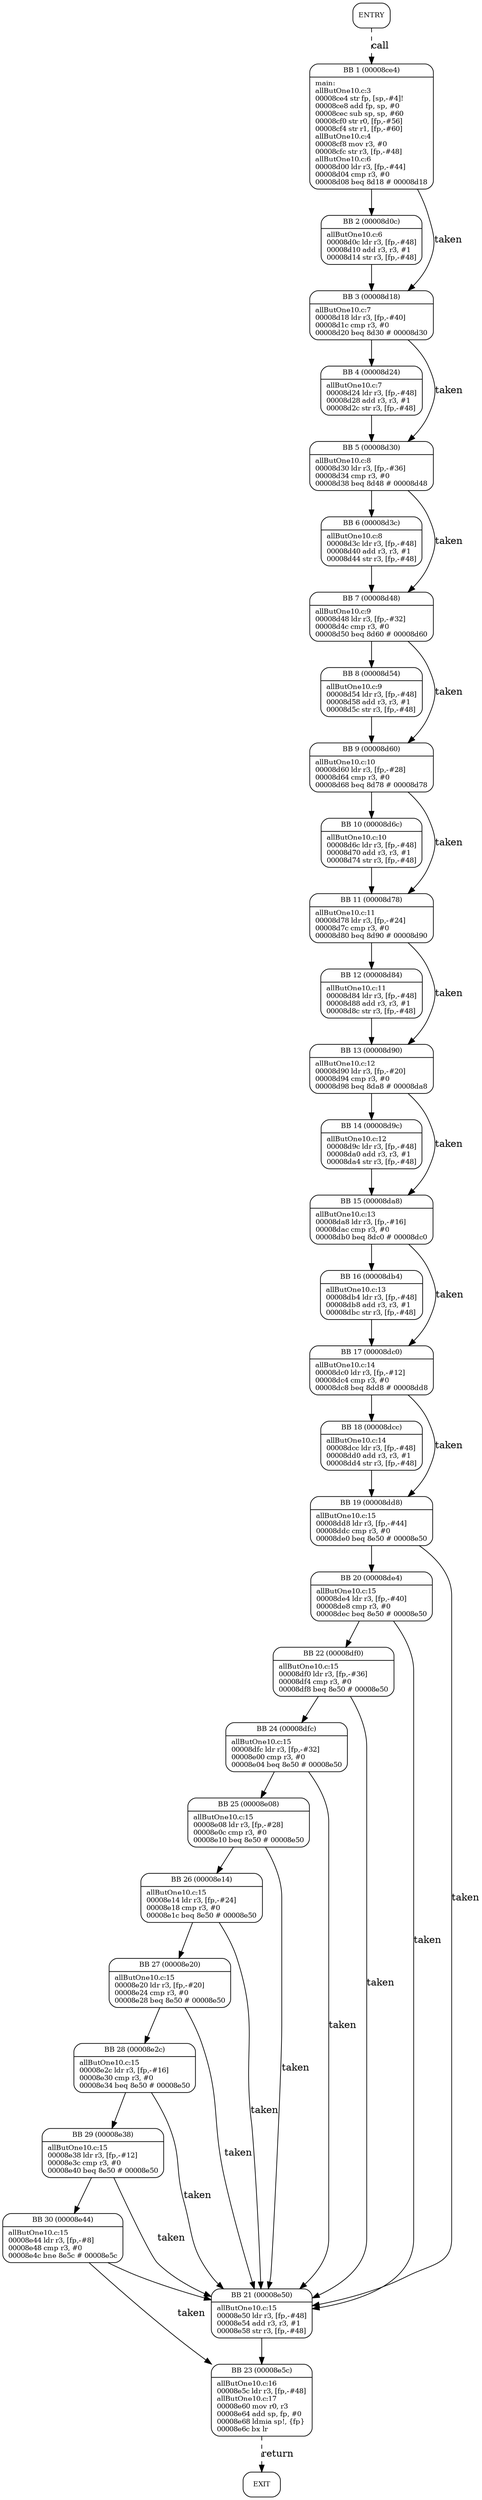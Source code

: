 digraph main{
node [shape=Mrecord, labeljust=l, fontsize=10];
	"0" [label="ENTRY"]
	"0" -> "1" [label="call", style=dashed, weight=2];
	"1" [label="{BB 1 (00008ce4) | main:\lallButOne10.c:3\l00008ce4    str fp, [sp,-#4]!\l00008ce8    add fp, sp, #0\l00008cec    sub sp, sp, #60\l00008cf0    str r0, [fp,-#56]\l00008cf4    str r1, [fp,-#60]\lallButOne10.c:4\l00008cf8    mov r3, #0\l00008cfc    str r3, [fp,-#48]\lallButOne10.c:6\l00008d00    ldr r3, [fp,-#44]\l00008d04    cmp r3, #0\l00008d08    beq 8d18    # 00008d18\l }"]
	"1" -> "2" [weight=4];
	"1" -> "3" [label="taken", weight=3];
	"2" [label="{BB 2 (00008d0c) | allButOne10.c:6\l00008d0c    ldr r3, [fp,-#48]\l00008d10    add r3, r3, #1\l00008d14    str r3, [fp,-#48]\l }"]
	"2" -> "3" [weight=4];
	"3" [label="{BB 3 (00008d18) | allButOne10.c:7\l00008d18    ldr r3, [fp,-#40]\l00008d1c    cmp r3, #0\l00008d20    beq 8d30    # 00008d30\l }"]
	"3" -> "4" [weight=4];
	"3" -> "5" [label="taken", weight=3];
	"4" [label="{BB 4 (00008d24) | allButOne10.c:7\l00008d24    ldr r3, [fp,-#48]\l00008d28    add r3, r3, #1\l00008d2c    str r3, [fp,-#48]\l }"]
	"4" -> "5" [weight=4];
	"5" [label="{BB 5 (00008d30) | allButOne10.c:8\l00008d30    ldr r3, [fp,-#36]\l00008d34    cmp r3, #0\l00008d38    beq 8d48    # 00008d48\l }"]
	"5" -> "6" [weight=4];
	"5" -> "7" [label="taken", weight=3];
	"6" [label="{BB 6 (00008d3c) | allButOne10.c:8\l00008d3c    ldr r3, [fp,-#48]\l00008d40    add r3, r3, #1\l00008d44    str r3, [fp,-#48]\l }"]
	"6" -> "7" [weight=4];
	"7" [label="{BB 7 (00008d48) | allButOne10.c:9\l00008d48    ldr r3, [fp,-#32]\l00008d4c    cmp r3, #0\l00008d50    beq 8d60    # 00008d60\l }"]
	"7" -> "8" [weight=4];
	"7" -> "9" [label="taken", weight=3];
	"8" [label="{BB 8 (00008d54) | allButOne10.c:9\l00008d54    ldr r3, [fp,-#48]\l00008d58    add r3, r3, #1\l00008d5c    str r3, [fp,-#48]\l }"]
	"8" -> "9" [weight=4];
	"9" [label="{BB 9 (00008d60) | allButOne10.c:10\l00008d60    ldr r3, [fp,-#28]\l00008d64    cmp r3, #0\l00008d68    beq 8d78    # 00008d78\l }"]
	"9" -> "10" [weight=4];
	"9" -> "11" [label="taken", weight=3];
	"10" [label="{BB 10 (00008d6c) | allButOne10.c:10\l00008d6c    ldr r3, [fp,-#48]\l00008d70    add r3, r3, #1\l00008d74    str r3, [fp,-#48]\l }"]
	"10" -> "11" [weight=4];
	"11" [label="{BB 11 (00008d78) | allButOne10.c:11\l00008d78    ldr r3, [fp,-#24]\l00008d7c    cmp r3, #0\l00008d80    beq 8d90    # 00008d90\l }"]
	"11" -> "12" [weight=4];
	"11" -> "13" [label="taken", weight=3];
	"12" [label="{BB 12 (00008d84) | allButOne10.c:11\l00008d84    ldr r3, [fp,-#48]\l00008d88    add r3, r3, #1\l00008d8c    str r3, [fp,-#48]\l }"]
	"12" -> "13" [weight=4];
	"13" [label="{BB 13 (00008d90) | allButOne10.c:12\l00008d90    ldr r3, [fp,-#20]\l00008d94    cmp r3, #0\l00008d98    beq 8da8    # 00008da8\l }"]
	"13" -> "14" [weight=4];
	"13" -> "15" [label="taken", weight=3];
	"14" [label="{BB 14 (00008d9c) | allButOne10.c:12\l00008d9c    ldr r3, [fp,-#48]\l00008da0    add r3, r3, #1\l00008da4    str r3, [fp,-#48]\l }"]
	"14" -> "15" [weight=4];
	"15" [label="{BB 15 (00008da8) | allButOne10.c:13\l00008da8    ldr r3, [fp,-#16]\l00008dac    cmp r3, #0\l00008db0    beq 8dc0    # 00008dc0\l }"]
	"15" -> "16" [weight=4];
	"15" -> "17" [label="taken", weight=3];
	"16" [label="{BB 16 (00008db4) | allButOne10.c:13\l00008db4    ldr r3, [fp,-#48]\l00008db8    add r3, r3, #1\l00008dbc    str r3, [fp,-#48]\l }"]
	"16" -> "17" [weight=4];
	"17" [label="{BB 17 (00008dc0) | allButOne10.c:14\l00008dc0    ldr r3, [fp,-#12]\l00008dc4    cmp r3, #0\l00008dc8    beq 8dd8    # 00008dd8\l }"]
	"17" -> "18" [weight=4];
	"17" -> "19" [label="taken", weight=3];
	"18" [label="{BB 18 (00008dcc) | allButOne10.c:14\l00008dcc    ldr r3, [fp,-#48]\l00008dd0    add r3, r3, #1\l00008dd4    str r3, [fp,-#48]\l }"]
	"18" -> "19" [weight=4];
	"19" [label="{BB 19 (00008dd8) | allButOne10.c:15\l00008dd8    ldr r3, [fp,-#44]\l00008ddc    cmp r3, #0\l00008de0    beq 8e50    # 00008e50\l }"]
	"19" -> "20" [weight=4];
	"19" -> "21" [label="taken", weight=3];
	"20" [label="{BB 20 (00008de4) | allButOne10.c:15\l00008de4    ldr r3, [fp,-#40]\l00008de8    cmp r3, #0\l00008dec    beq 8e50    # 00008e50\l }"]
	"20" -> "22" [weight=4];
	"20" -> "21" [label="taken", weight=3];
	"21" [label="{BB 21 (00008e50) | allButOne10.c:15\l00008e50    ldr r3, [fp,-#48]\l00008e54    add r3, r3, #1\l00008e58    str r3, [fp,-#48]\l }"]
	"21" -> "23" [weight=4];
	"22" [label="{BB 22 (00008df0) | allButOne10.c:15\l00008df0    ldr r3, [fp,-#36]\l00008df4    cmp r3, #0\l00008df8    beq 8e50    # 00008e50\l }"]
	"22" -> "24" [weight=4];
	"22" -> "21" [label="taken", weight=3];
	"23" [label="{BB 23 (00008e5c) | allButOne10.c:16\l00008e5c    ldr r3, [fp,-#48]\lallButOne10.c:17\l00008e60    mov r0, r3\l00008e64    add sp, fp, #0\l00008e68    ldmia sp!, \{fp\}\l00008e6c    bx lr\l }"]
	"23" -> "31" [label="return", style=dashed, weight=2];
	"24" [label="{BB 24 (00008dfc) | allButOne10.c:15\l00008dfc    ldr r3, [fp,-#32]\l00008e00    cmp r3, #0\l00008e04    beq 8e50    # 00008e50\l }"]
	"24" -> "25" [weight=4];
	"24" -> "21" [label="taken", weight=3];
	"25" [label="{BB 25 (00008e08) | allButOne10.c:15\l00008e08    ldr r3, [fp,-#28]\l00008e0c    cmp r3, #0\l00008e10    beq 8e50    # 00008e50\l }"]
	"25" -> "26" [weight=4];
	"25" -> "21" [label="taken", weight=3];
	"26" [label="{BB 26 (00008e14) | allButOne10.c:15\l00008e14    ldr r3, [fp,-#24]\l00008e18    cmp r3, #0\l00008e1c    beq 8e50    # 00008e50\l }"]
	"26" -> "27" [weight=4];
	"26" -> "21" [label="taken", weight=3];
	"27" [label="{BB 27 (00008e20) | allButOne10.c:15\l00008e20    ldr r3, [fp,-#20]\l00008e24    cmp r3, #0\l00008e28    beq 8e50    # 00008e50\l }"]
	"27" -> "28" [weight=4];
	"27" -> "21" [label="taken", weight=3];
	"28" [label="{BB 28 (00008e2c) | allButOne10.c:15\l00008e2c    ldr r3, [fp,-#16]\l00008e30    cmp r3, #0\l00008e34    beq 8e50    # 00008e50\l }"]
	"28" -> "29" [weight=4];
	"28" -> "21" [label="taken", weight=3];
	"29" [label="{BB 29 (00008e38) | allButOne10.c:15\l00008e38    ldr r3, [fp,-#12]\l00008e3c    cmp r3, #0\l00008e40    beq 8e50    # 00008e50\l }"]
	"29" -> "30" [weight=4];
	"29" -> "21" [label="taken", weight=3];
	"30" [label="{BB 30 (00008e44) | allButOne10.c:15\l00008e44    ldr r3, [fp,-#8]\l00008e48    cmp r3, #0\l00008e4c    bne 8e5c    # 00008e5c\l }"]
	"30" -> "21" [weight=4];
	"30" -> "23" [label="taken", weight=3];
	"31" [label="EXIT"]
}
